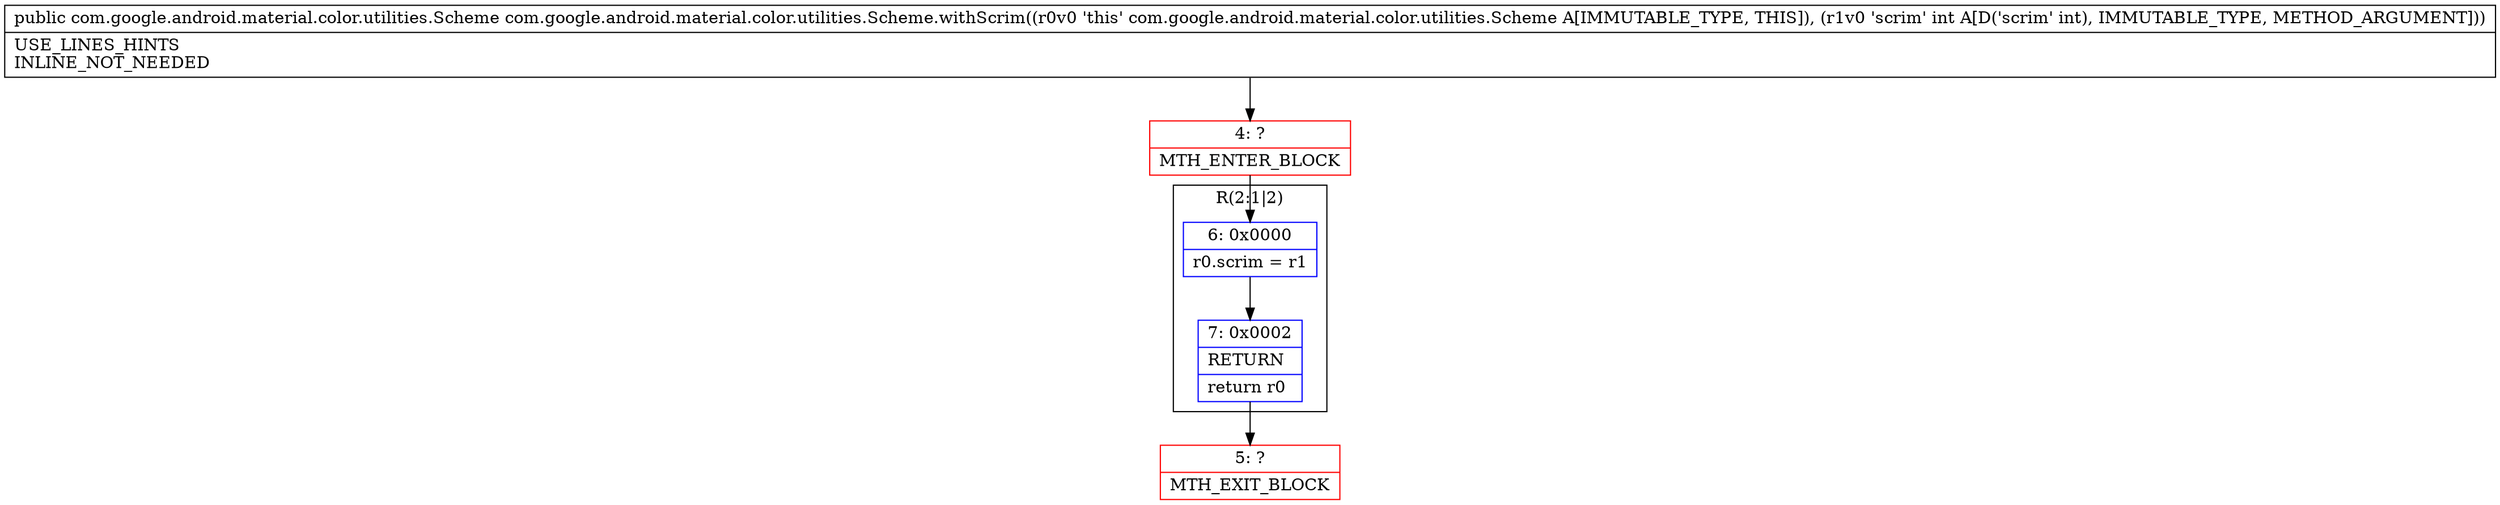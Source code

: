 digraph "CFG forcom.google.android.material.color.utilities.Scheme.withScrim(I)Lcom\/google\/android\/material\/color\/utilities\/Scheme;" {
subgraph cluster_Region_389781420 {
label = "R(2:1|2)";
node [shape=record,color=blue];
Node_6 [shape=record,label="{6\:\ 0x0000|r0.scrim = r1\l}"];
Node_7 [shape=record,label="{7\:\ 0x0002|RETURN\l|return r0\l}"];
}
Node_4 [shape=record,color=red,label="{4\:\ ?|MTH_ENTER_BLOCK\l}"];
Node_5 [shape=record,color=red,label="{5\:\ ?|MTH_EXIT_BLOCK\l}"];
MethodNode[shape=record,label="{public com.google.android.material.color.utilities.Scheme com.google.android.material.color.utilities.Scheme.withScrim((r0v0 'this' com.google.android.material.color.utilities.Scheme A[IMMUTABLE_TYPE, THIS]), (r1v0 'scrim' int A[D('scrim' int), IMMUTABLE_TYPE, METHOD_ARGUMENT]))  | USE_LINES_HINTS\lINLINE_NOT_NEEDED\l}"];
MethodNode -> Node_4;Node_6 -> Node_7;
Node_7 -> Node_5;
Node_4 -> Node_6;
}

